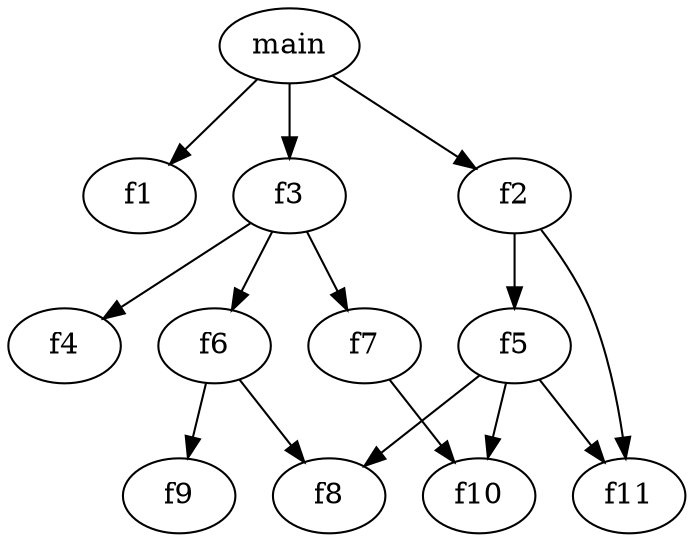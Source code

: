 digraph {
	0 [label=main]
	1 [label=f1]
	0 -> 1
	2 [label=f2]
	0 -> 2
	3 [label=f3]
	0 -> 3
	4 [label=f4]
	3 -> 4
	5 [label=f5]
	2 -> 5
	6 [label=f6]
	3 -> 6
	7 [label=f7]
	3 -> 7
	8 [label=f8]
	6 -> 8
	9 [label=f9]
	6 -> 9
	10 [label=f10]
	5 -> 10
	11 [label=f11]
	5 -> 11
	2 -> 11
	5 -> 8
	7 -> 10
}
